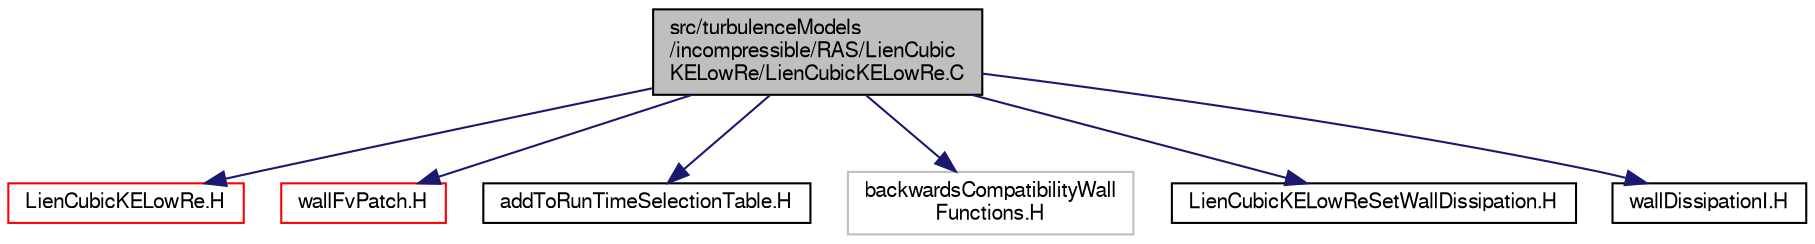 digraph "src/turbulenceModels/incompressible/RAS/LienCubicKELowRe/LienCubicKELowRe.C"
{
  bgcolor="transparent";
  edge [fontname="FreeSans",fontsize="10",labelfontname="FreeSans",labelfontsize="10"];
  node [fontname="FreeSans",fontsize="10",shape=record];
  Node0 [label="src/turbulenceModels\l/incompressible/RAS/LienCubic\lKELowRe/LienCubicKELowRe.C",height=0.2,width=0.4,color="black", fillcolor="grey75", style="filled", fontcolor="black"];
  Node0 -> Node1 [color="midnightblue",fontsize="10",style="solid",fontname="FreeSans"];
  Node1 [label="LienCubicKELowRe.H",height=0.2,width=0.4,color="red",URL="$a17597.html"];
  Node0 -> Node304 [color="midnightblue",fontsize="10",style="solid",fontname="FreeSans"];
  Node304 [label="wallFvPatch.H",height=0.2,width=0.4,color="red",URL="$a03680.html"];
  Node0 -> Node306 [color="midnightblue",fontsize="10",style="solid",fontname="FreeSans"];
  Node306 [label="addToRunTimeSelectionTable.H",height=0.2,width=0.4,color="black",URL="$a09263.html",tooltip="Macros for easy insertion into run-time selection tables. "];
  Node0 -> Node307 [color="midnightblue",fontsize="10",style="solid",fontname="FreeSans"];
  Node307 [label="backwardsCompatibilityWall\lFunctions.H",height=0.2,width=0.4,color="grey75"];
  Node0 -> Node308 [color="midnightblue",fontsize="10",style="solid",fontname="FreeSans"];
  Node308 [label="LienCubicKELowReSetWallDissipation.H",height=0.2,width=0.4,color="black",URL="$a17600.html"];
  Node0 -> Node309 [color="midnightblue",fontsize="10",style="solid",fontname="FreeSans"];
  Node309 [label="wallDissipationI.H",height=0.2,width=0.4,color="black",URL="$a17564.html",tooltip="Set wall dissipation in the epsilon matrix. "];
}
